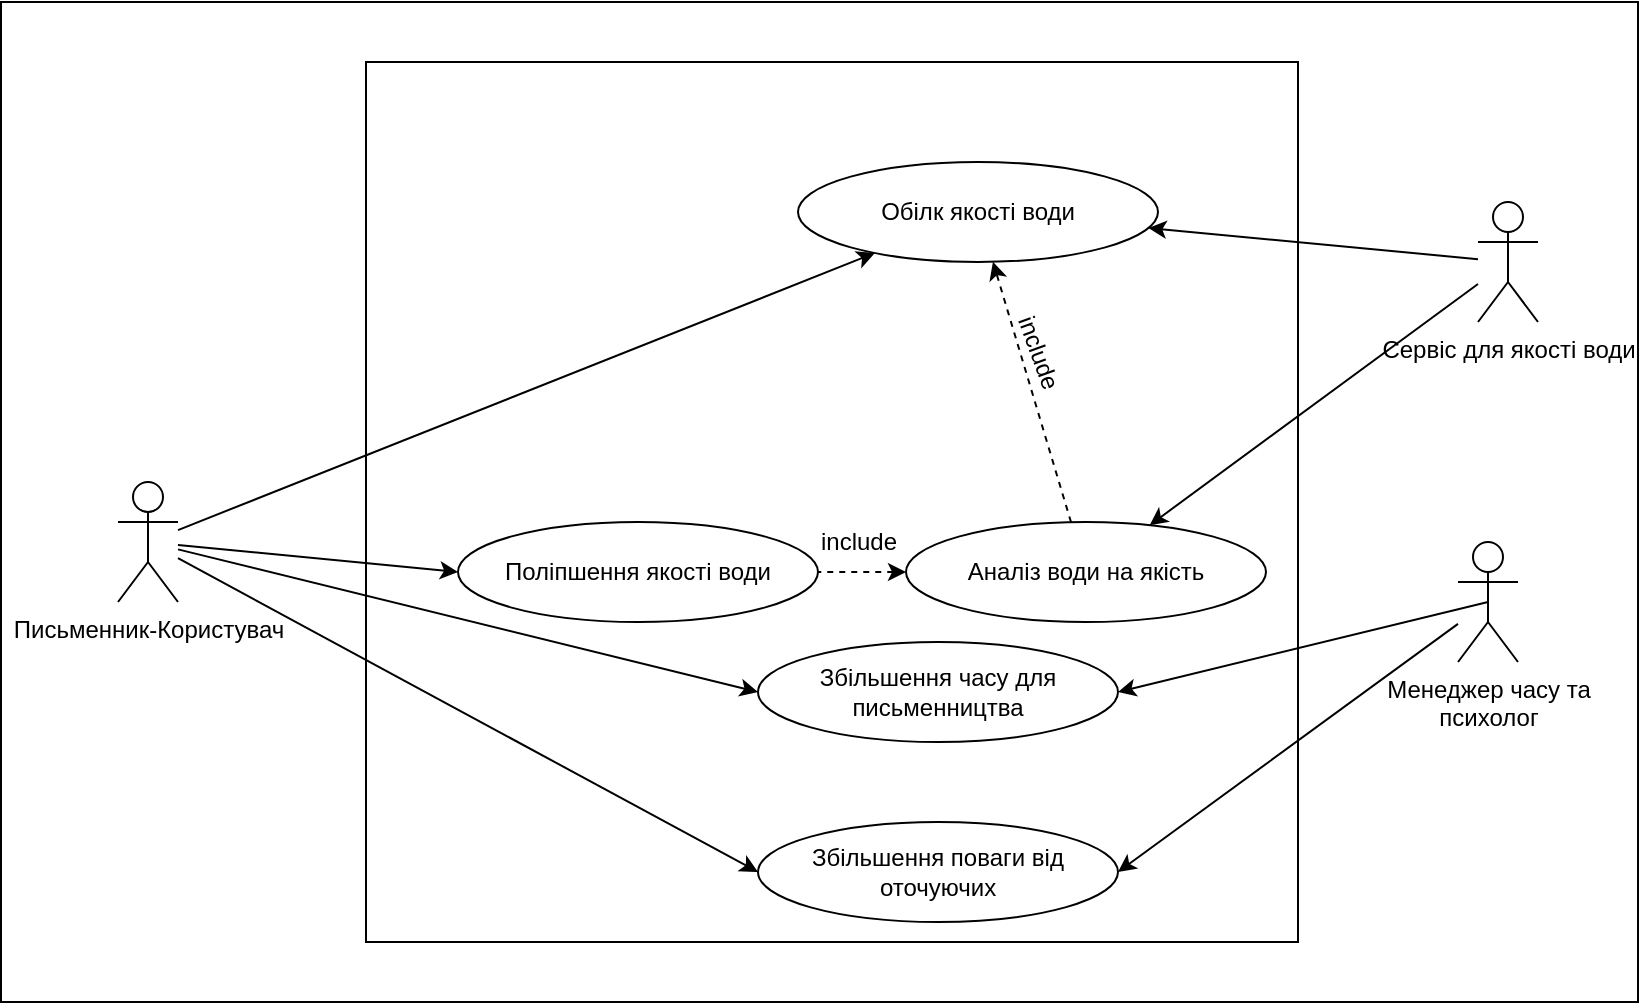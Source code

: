 <mxfile version="21.7.4" type="device">
  <diagram name="Page-1" id="YoZcaFVjCW5Mtdl0JUES">
    <mxGraphModel dx="1920" dy="503" grid="1" gridSize="10" guides="1" tooltips="1" connect="1" arrows="1" fold="1" page="1" pageScale="1" pageWidth="827" pageHeight="1169" math="0" shadow="0">
      <root>
        <mxCell id="0" />
        <mxCell id="1" parent="0" />
        <mxCell id="rXgHJ478rdaFjFrcBP5B-27" value="" style="rounded=0;whiteSpace=wrap;html=1;" parent="1" vertex="1">
          <mxGeometry x="-8.5" y="90" width="818.5" height="500" as="geometry" />
        </mxCell>
        <mxCell id="rXgHJ478rdaFjFrcBP5B-1" value="&lt;div&gt;Письменник-Користувач&lt;/div&gt;" style="shape=umlActor;verticalLabelPosition=bottom;verticalAlign=top;html=1;outlineConnect=0;" parent="1" vertex="1">
          <mxGeometry x="50" y="330" width="30" height="60" as="geometry" />
        </mxCell>
        <mxCell id="rXgHJ478rdaFjFrcBP5B-2" value="" style="rounded=0;whiteSpace=wrap;html=1;" parent="1" vertex="1">
          <mxGeometry x="174" y="120" width="466" height="440" as="geometry" />
        </mxCell>
        <mxCell id="rXgHJ478rdaFjFrcBP5B-5" value="Збільшення поваги від оточуючих" style="ellipse;whiteSpace=wrap;html=1;" parent="1" vertex="1">
          <mxGeometry x="370" y="500" width="180" height="50" as="geometry" />
        </mxCell>
        <mxCell id="rXgHJ478rdaFjFrcBP5B-6" value="Поліпшення якості води" style="ellipse;whiteSpace=wrap;html=1;" parent="1" vertex="1">
          <mxGeometry x="220" y="350" width="180" height="50" as="geometry" />
        </mxCell>
        <mxCell id="rXgHJ478rdaFjFrcBP5B-7" value="Збільшення часу для письменництва" style="ellipse;whiteSpace=wrap;html=1;" parent="1" vertex="1">
          <mxGeometry x="370" y="410" width="180" height="50" as="geometry" />
        </mxCell>
        <mxCell id="rXgHJ478rdaFjFrcBP5B-9" value="" style="endArrow=classic;html=1;rounded=0;entryX=0;entryY=0.5;entryDx=0;entryDy=0;" parent="1" source="rXgHJ478rdaFjFrcBP5B-1" target="rXgHJ478rdaFjFrcBP5B-6" edge="1">
          <mxGeometry width="50" height="50" relative="1" as="geometry">
            <mxPoint x="270" y="460" as="sourcePoint" />
            <mxPoint x="320" y="410" as="targetPoint" />
          </mxGeometry>
        </mxCell>
        <mxCell id="rXgHJ478rdaFjFrcBP5B-10" value="" style="endArrow=classic;html=1;rounded=0;entryX=0;entryY=0.5;entryDx=0;entryDy=0;" parent="1" source="rXgHJ478rdaFjFrcBP5B-1" target="rXgHJ478rdaFjFrcBP5B-7" edge="1">
          <mxGeometry width="50" height="50" relative="1" as="geometry">
            <mxPoint x="270" y="460" as="sourcePoint" />
            <mxPoint x="320" y="410" as="targetPoint" />
          </mxGeometry>
        </mxCell>
        <mxCell id="rXgHJ478rdaFjFrcBP5B-11" value="" style="endArrow=classic;html=1;rounded=0;entryX=0;entryY=0.5;entryDx=0;entryDy=0;" parent="1" source="rXgHJ478rdaFjFrcBP5B-1" target="rXgHJ478rdaFjFrcBP5B-5" edge="1">
          <mxGeometry width="50" height="50" relative="1" as="geometry">
            <mxPoint x="70" y="380" as="sourcePoint" />
            <mxPoint x="320" y="410" as="targetPoint" />
          </mxGeometry>
        </mxCell>
        <mxCell id="rXgHJ478rdaFjFrcBP5B-12" value="Аналіз води на якість" style="ellipse;whiteSpace=wrap;html=1;" parent="1" vertex="1">
          <mxGeometry x="444" y="350" width="180" height="50" as="geometry" />
        </mxCell>
        <mxCell id="rXgHJ478rdaFjFrcBP5B-13" value="" style="endArrow=none;dashed=1;html=1;rounded=0;entryX=1;entryY=0.5;entryDx=0;entryDy=0;exitX=0;exitY=0.5;exitDx=0;exitDy=0;startArrow=classic;startFill=1;endFill=0;" parent="1" source="rXgHJ478rdaFjFrcBP5B-12" target="rXgHJ478rdaFjFrcBP5B-6" edge="1">
          <mxGeometry width="50" height="50" relative="1" as="geometry">
            <mxPoint x="270" y="550" as="sourcePoint" />
            <mxPoint x="320" y="500" as="targetPoint" />
          </mxGeometry>
        </mxCell>
        <mxCell id="rXgHJ478rdaFjFrcBP5B-14" value="Обілк якості води" style="ellipse;whiteSpace=wrap;html=1;" parent="1" vertex="1">
          <mxGeometry x="390" y="170" width="180" height="50" as="geometry" />
        </mxCell>
        <mxCell id="rXgHJ478rdaFjFrcBP5B-15" value="" style="endArrow=classic;dashed=1;html=1;rounded=0;endFill=1;" parent="1" source="rXgHJ478rdaFjFrcBP5B-12" target="rXgHJ478rdaFjFrcBP5B-14" edge="1">
          <mxGeometry width="50" height="50" relative="1" as="geometry">
            <mxPoint x="450" y="350" as="sourcePoint" />
            <mxPoint x="500" y="300" as="targetPoint" />
          </mxGeometry>
        </mxCell>
        <mxCell id="rXgHJ478rdaFjFrcBP5B-16" value="include" style="text;html=1;align=center;verticalAlign=middle;resizable=0;points=[];autosize=1;strokeColor=none;fillColor=none;" parent="1" vertex="1">
          <mxGeometry x="390" y="345" width="60" height="30" as="geometry" />
        </mxCell>
        <mxCell id="rXgHJ478rdaFjFrcBP5B-18" value="&lt;div&gt;include&lt;/div&gt;" style="text;html=1;align=center;verticalAlign=middle;resizable=0;points=[];autosize=1;strokeColor=none;fillColor=none;rotation=70;" parent="1" vertex="1">
          <mxGeometry x="480" y="250" width="60" height="30" as="geometry" />
        </mxCell>
        <mxCell id="rXgHJ478rdaFjFrcBP5B-19" value="&lt;div&gt;Сервіс для якості води&lt;/div&gt;" style="shape=umlActor;verticalLabelPosition=bottom;verticalAlign=top;html=1;outlineConnect=0;" parent="1" vertex="1">
          <mxGeometry x="730" y="190" width="30" height="60" as="geometry" />
        </mxCell>
        <mxCell id="rXgHJ478rdaFjFrcBP5B-22" value="" style="endArrow=classic;html=1;rounded=0;" parent="1" source="rXgHJ478rdaFjFrcBP5B-19" target="rXgHJ478rdaFjFrcBP5B-12" edge="1">
          <mxGeometry width="50" height="50" relative="1" as="geometry">
            <mxPoint x="460" y="390" as="sourcePoint" />
            <mxPoint x="510" y="340" as="targetPoint" />
          </mxGeometry>
        </mxCell>
        <mxCell id="rXgHJ478rdaFjFrcBP5B-23" value="" style="endArrow=classic;html=1;rounded=0;" parent="1" source="rXgHJ478rdaFjFrcBP5B-1" target="rXgHJ478rdaFjFrcBP5B-14" edge="1">
          <mxGeometry width="50" height="50" relative="1" as="geometry">
            <mxPoint x="460" y="390" as="sourcePoint" />
            <mxPoint x="510" y="340" as="targetPoint" />
          </mxGeometry>
        </mxCell>
        <mxCell id="rXgHJ478rdaFjFrcBP5B-24" value="" style="endArrow=classic;html=1;rounded=0;" parent="1" source="rXgHJ478rdaFjFrcBP5B-19" target="rXgHJ478rdaFjFrcBP5B-14" edge="1">
          <mxGeometry width="50" height="50" relative="1" as="geometry">
            <mxPoint x="460" y="390" as="sourcePoint" />
            <mxPoint x="510" y="340" as="targetPoint" />
          </mxGeometry>
        </mxCell>
        <mxCell id="H0OnCD-_SHfTeDWjDdM2-1" value="Менеджер часу та &lt;br&gt;психолог" style="shape=umlActor;verticalLabelPosition=bottom;verticalAlign=top;html=1;outlineConnect=0;" vertex="1" parent="1">
          <mxGeometry x="720" y="360" width="30" height="60" as="geometry" />
        </mxCell>
        <mxCell id="H0OnCD-_SHfTeDWjDdM2-5" value="" style="endArrow=classic;html=1;rounded=0;exitX=0.5;exitY=0.5;exitDx=0;exitDy=0;exitPerimeter=0;entryX=1;entryY=0.5;entryDx=0;entryDy=0;" edge="1" parent="1" source="H0OnCD-_SHfTeDWjDdM2-1" target="rXgHJ478rdaFjFrcBP5B-7">
          <mxGeometry width="50" height="50" relative="1" as="geometry">
            <mxPoint x="570" y="470" as="sourcePoint" />
            <mxPoint x="620" y="420" as="targetPoint" />
          </mxGeometry>
        </mxCell>
        <mxCell id="H0OnCD-_SHfTeDWjDdM2-6" value="" style="endArrow=classic;html=1;rounded=0;entryX=1;entryY=0.5;entryDx=0;entryDy=0;" edge="1" parent="1" source="H0OnCD-_SHfTeDWjDdM2-1" target="rXgHJ478rdaFjFrcBP5B-5">
          <mxGeometry width="50" height="50" relative="1" as="geometry">
            <mxPoint x="745" y="400" as="sourcePoint" />
            <mxPoint x="560" y="445" as="targetPoint" />
          </mxGeometry>
        </mxCell>
      </root>
    </mxGraphModel>
  </diagram>
</mxfile>
